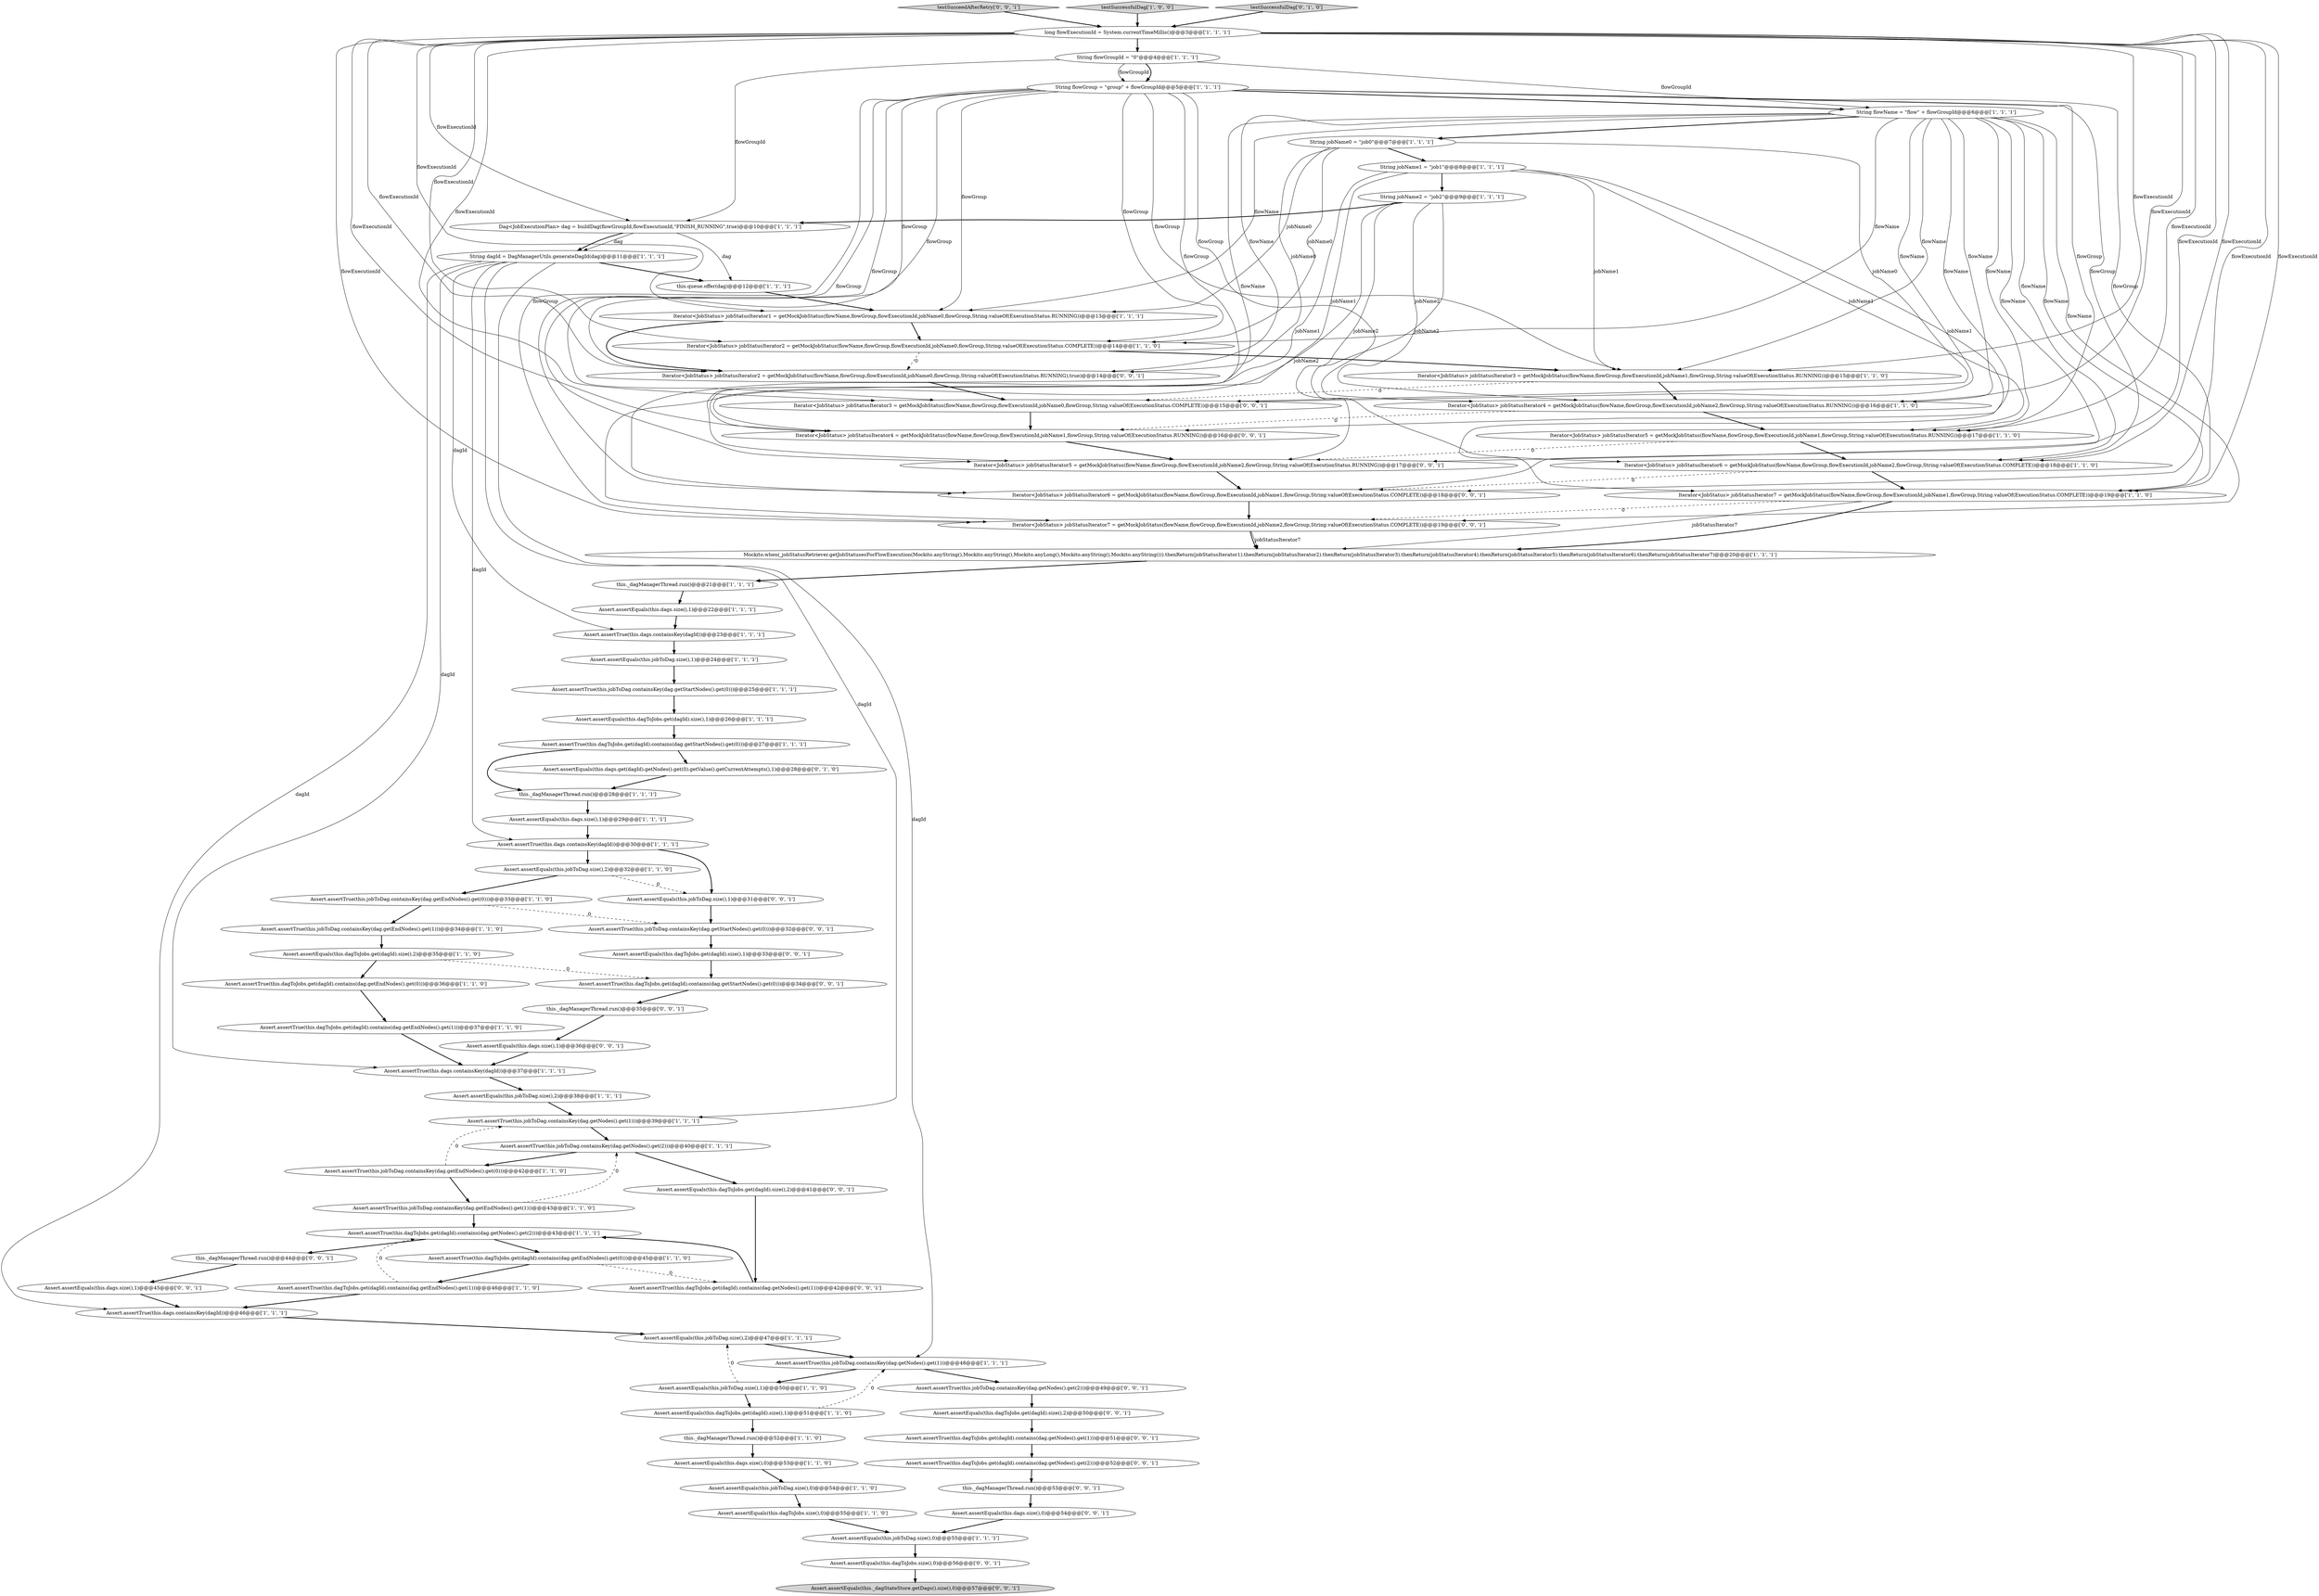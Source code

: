 digraph {
14 [style = filled, label = "String flowGroup = \"group\" + flowGroupId@@@5@@@['1', '1', '1']", fillcolor = white, shape = ellipse image = "AAA0AAABBB1BBB"];
42 [style = filled, label = "Assert.assertTrue(this.jobToDag.containsKey(dag.getEndNodes().get(0)))@@@42@@@['1', '1', '0']", fillcolor = white, shape = ellipse image = "AAA0AAABBB1BBB"];
65 [style = filled, label = "this._dagManagerThread.run()@@@35@@@['0', '0', '1']", fillcolor = white, shape = ellipse image = "AAA0AAABBB3BBB"];
73 [style = filled, label = "Assert.assertEquals(this.dags.size(),0)@@@54@@@['0', '0', '1']", fillcolor = white, shape = ellipse image = "AAA0AAABBB3BBB"];
24 [style = filled, label = "String jobName2 = \"job2\"@@@9@@@['1', '1', '1']", fillcolor = white, shape = ellipse image = "AAA0AAABBB1BBB"];
0 [style = filled, label = "Iterator<JobStatus> jobStatusIterator5 = getMockJobStatus(flowName,flowGroup,flowExecutionId,jobName1,flowGroup,String.valueOf(ExecutionStatus.RUNNING))@@@17@@@['1', '1', '0']", fillcolor = white, shape = ellipse image = "AAA0AAABBB1BBB"];
38 [style = filled, label = "Assert.assertEquals(this.dagToJobs.get(dagId).size(),1)@@@26@@@['1', '1', '1']", fillcolor = white, shape = ellipse image = "AAA0AAABBB1BBB"];
16 [style = filled, label = "Dag<JobExecutionPlan> dag = buildDag(flowGroupId,flowExecutionId,\"FINISH_RUNNING\",true)@@@10@@@['1', '1', '1']", fillcolor = white, shape = ellipse image = "AAA0AAABBB1BBB"];
10 [style = filled, label = "Assert.assertEquals(this.jobToDag.size(),1)@@@50@@@['1', '1', '0']", fillcolor = white, shape = ellipse image = "AAA0AAABBB1BBB"];
32 [style = filled, label = "Assert.assertTrue(this.jobToDag.containsKey(dag.getNodes().get(1)))@@@48@@@['1', '1', '1']", fillcolor = white, shape = ellipse image = "AAA0AAABBB1BBB"];
41 [style = filled, label = "Iterator<JobStatus> jobStatusIterator4 = getMockJobStatus(flowName,flowGroup,flowExecutionId,jobName2,flowGroup,String.valueOf(ExecutionStatus.RUNNING))@@@16@@@['1', '1', '0']", fillcolor = white, shape = ellipse image = "AAA0AAABBB1BBB"];
57 [style = filled, label = "testSucceedAfterRetry['0', '0', '1']", fillcolor = lightgray, shape = diamond image = "AAA0AAABBB3BBB"];
79 [style = filled, label = "Assert.assertEquals(this.jobToDag.size(),1)@@@31@@@['0', '0', '1']", fillcolor = white, shape = ellipse image = "AAA0AAABBB3BBB"];
46 [style = filled, label = "this._dagManagerThread.run()@@@52@@@['1', '1', '0']", fillcolor = white, shape = ellipse image = "AAA0AAABBB1BBB"];
4 [style = filled, label = "testSuccessfulDag['1', '0', '0']", fillcolor = lightgray, shape = diamond image = "AAA0AAABBB1BBB"];
15 [style = filled, label = "Assert.assertTrue(this.jobToDag.containsKey(dag.getEndNodes().get(1)))@@@34@@@['1', '1', '0']", fillcolor = white, shape = ellipse image = "AAA0AAABBB1BBB"];
37 [style = filled, label = "String dagId = DagManagerUtils.generateDagId(dag)@@@11@@@['1', '1', '1']", fillcolor = white, shape = ellipse image = "AAA0AAABBB1BBB"];
58 [style = filled, label = "Assert.assertEquals(this.dags.size(),1)@@@45@@@['0', '0', '1']", fillcolor = white, shape = ellipse image = "AAA0AAABBB3BBB"];
71 [style = filled, label = "Assert.assertTrue(this.dagToJobs.get(dagId).contains(dag.getNodes().get(1)))@@@51@@@['0', '0', '1']", fillcolor = white, shape = ellipse image = "AAA0AAABBB3BBB"];
75 [style = filled, label = "Iterator<JobStatus> jobStatusIterator2 = getMockJobStatus(flowName,flowGroup,flowExecutionId,jobName0,flowGroup,String.valueOf(ExecutionStatus.RUNNING),true)@@@14@@@['0', '0', '1']", fillcolor = white, shape = ellipse image = "AAA0AAABBB3BBB"];
1 [style = filled, label = "Iterator<JobStatus> jobStatusIterator7 = getMockJobStatus(flowName,flowGroup,flowExecutionId,jobName1,flowGroup,String.valueOf(ExecutionStatus.COMPLETE))@@@19@@@['1', '1', '0']", fillcolor = white, shape = ellipse image = "AAA0AAABBB1BBB"];
27 [style = filled, label = "Assert.assertTrue(this.dags.containsKey(dagId))@@@46@@@['1', '1', '1']", fillcolor = white, shape = ellipse image = "AAA0AAABBB1BBB"];
31 [style = filled, label = "Assert.assertTrue(this.jobToDag.containsKey(dag.getNodes().get(1)))@@@39@@@['1', '1', '1']", fillcolor = white, shape = ellipse image = "AAA0AAABBB1BBB"];
39 [style = filled, label = "Assert.assertTrue(this.dags.containsKey(dagId))@@@37@@@['1', '1', '1']", fillcolor = white, shape = ellipse image = "AAA0AAABBB1BBB"];
34 [style = filled, label = "Assert.assertEquals(this.dags.size(),1)@@@29@@@['1', '1', '1']", fillcolor = white, shape = ellipse image = "AAA0AAABBB1BBB"];
33 [style = filled, label = "Assert.assertEquals(this.jobToDag.size(),0)@@@55@@@['1', '1', '1']", fillcolor = white, shape = ellipse image = "AAA0AAABBB1BBB"];
78 [style = filled, label = "Iterator<JobStatus> jobStatusIterator5 = getMockJobStatus(flowName,flowGroup,flowExecutionId,jobName2,flowGroup,String.valueOf(ExecutionStatus.RUNNING))@@@17@@@['0', '0', '1']", fillcolor = white, shape = ellipse image = "AAA0AAABBB3BBB"];
30 [style = filled, label = "Assert.assertEquals(this.dagToJobs.get(dagId).size(),2)@@@35@@@['1', '1', '0']", fillcolor = white, shape = ellipse image = "AAA0AAABBB1BBB"];
52 [style = filled, label = "Assert.assertTrue(this.dags.containsKey(dagId))@@@23@@@['1', '1', '1']", fillcolor = white, shape = ellipse image = "AAA0AAABBB1BBB"];
28 [style = filled, label = "this.queue.offer(dag)@@@12@@@['1', '1', '1']", fillcolor = white, shape = ellipse image = "AAA0AAABBB1BBB"];
59 [style = filled, label = "Assert.assertEquals(this._dagStateStore.getDags().size(),0)@@@57@@@['0', '0', '1']", fillcolor = lightgray, shape = ellipse image = "AAA0AAABBB3BBB"];
29 [style = filled, label = "Assert.assertEquals(this.jobToDag.size(),1)@@@24@@@['1', '1', '1']", fillcolor = white, shape = ellipse image = "AAA0AAABBB1BBB"];
17 [style = filled, label = "long flowExecutionId = System.currentTimeMillis()@@@3@@@['1', '1', '1']", fillcolor = white, shape = ellipse image = "AAA0AAABBB1BBB"];
51 [style = filled, label = "this._dagManagerThread.run()@@@28@@@['1', '1', '1']", fillcolor = white, shape = ellipse image = "AAA0AAABBB1BBB"];
11 [style = filled, label = "Assert.assertEquals(this.dagToJobs.size(),0)@@@55@@@['1', '1', '0']", fillcolor = white, shape = ellipse image = "AAA0AAABBB1BBB"];
40 [style = filled, label = "Assert.assertEquals(this.jobToDag.size(),2)@@@32@@@['1', '1', '0']", fillcolor = white, shape = ellipse image = "AAA0AAABBB1BBB"];
48 [style = filled, label = "String jobName1 = \"job1\"@@@8@@@['1', '1', '1']", fillcolor = white, shape = ellipse image = "AAA0AAABBB1BBB"];
21 [style = filled, label = "Assert.assertTrue(this.jobToDag.containsKey(dag.getNodes().get(2)))@@@40@@@['1', '1', '1']", fillcolor = white, shape = ellipse image = "AAA0AAABBB1BBB"];
43 [style = filled, label = "Assert.assertEquals(this.dags.size(),0)@@@53@@@['1', '1', '0']", fillcolor = white, shape = ellipse image = "AAA0AAABBB1BBB"];
25 [style = filled, label = "Assert.assertTrue(this.dagToJobs.get(dagId).contains(dag.getEndNodes().get(1)))@@@46@@@['1', '1', '0']", fillcolor = white, shape = ellipse image = "AAA0AAABBB1BBB"];
53 [style = filled, label = "this._dagManagerThread.run()@@@21@@@['1', '1', '1']", fillcolor = white, shape = ellipse image = "AAA0AAABBB1BBB"];
76 [style = filled, label = "this._dagManagerThread.run()@@@53@@@['0', '0', '1']", fillcolor = white, shape = ellipse image = "AAA0AAABBB3BBB"];
69 [style = filled, label = "Assert.assertTrue(this.jobToDag.containsKey(dag.getStartNodes().get(0)))@@@32@@@['0', '0', '1']", fillcolor = white, shape = ellipse image = "AAA0AAABBB3BBB"];
20 [style = filled, label = "Assert.assertTrue(this.jobToDag.containsKey(dag.getStartNodes().get(0)))@@@25@@@['1', '1', '1']", fillcolor = white, shape = ellipse image = "AAA0AAABBB1BBB"];
55 [style = filled, label = "Assert.assertEquals(this.dags.get(dagId).getNodes().get(0).getValue().getCurrentAttempts(),1)@@@28@@@['0', '1', '0']", fillcolor = white, shape = ellipse image = "AAA1AAABBB2BBB"];
67 [style = filled, label = "Iterator<JobStatus> jobStatusIterator3 = getMockJobStatus(flowName,flowGroup,flowExecutionId,jobName0,flowGroup,String.valueOf(ExecutionStatus.COMPLETE))@@@15@@@['0', '0', '1']", fillcolor = white, shape = ellipse image = "AAA0AAABBB3BBB"];
56 [style = filled, label = "Assert.assertEquals(this.dagToJobs.get(dagId).size(),2)@@@41@@@['0', '0', '1']", fillcolor = white, shape = ellipse image = "AAA0AAABBB3BBB"];
54 [style = filled, label = "testSuccessfulDag['0', '1', '0']", fillcolor = lightgray, shape = diamond image = "AAA0AAABBB2BBB"];
60 [style = filled, label = "Assert.assertEquals(this.dagToJobs.size(),0)@@@56@@@['0', '0', '1']", fillcolor = white, shape = ellipse image = "AAA0AAABBB3BBB"];
9 [style = filled, label = "Assert.assertTrue(this.dagToJobs.get(dagId).contains(dag.getStartNodes().get(0)))@@@27@@@['1', '1', '1']", fillcolor = white, shape = ellipse image = "AAA0AAABBB1BBB"];
47 [style = filled, label = "Assert.assertEquals(this.jobToDag.size(),0)@@@54@@@['1', '1', '0']", fillcolor = white, shape = ellipse image = "AAA0AAABBB1BBB"];
8 [style = filled, label = "String flowGroupId = \"0\"@@@4@@@['1', '1', '1']", fillcolor = white, shape = ellipse image = "AAA0AAABBB1BBB"];
22 [style = filled, label = "Assert.assertTrue(this.dags.containsKey(dagId))@@@30@@@['1', '1', '1']", fillcolor = white, shape = ellipse image = "AAA0AAABBB1BBB"];
2 [style = filled, label = "Iterator<JobStatus> jobStatusIterator2 = getMockJobStatus(flowName,flowGroup,flowExecutionId,jobName0,flowGroup,String.valueOf(ExecutionStatus.COMPLETE))@@@14@@@['1', '1', '0']", fillcolor = white, shape = ellipse image = "AAA0AAABBB1BBB"];
63 [style = filled, label = "Assert.assertTrue(this.dagToJobs.get(dagId).contains(dag.getStartNodes().get(0)))@@@34@@@['0', '0', '1']", fillcolor = white, shape = ellipse image = "AAA0AAABBB3BBB"];
45 [style = filled, label = "Assert.assertTrue(this.dagToJobs.get(dagId).contains(dag.getNodes().get(2)))@@@43@@@['1', '1', '1']", fillcolor = white, shape = ellipse image = "AAA0AAABBB1BBB"];
50 [style = filled, label = "Iterator<JobStatus> jobStatusIterator6 = getMockJobStatus(flowName,flowGroup,flowExecutionId,jobName2,flowGroup,String.valueOf(ExecutionStatus.COMPLETE))@@@18@@@['1', '1', '0']", fillcolor = white, shape = ellipse image = "AAA0AAABBB1BBB"];
26 [style = filled, label = "Assert.assertTrue(this.dagToJobs.get(dagId).contains(dag.getEndNodes().get(0)))@@@36@@@['1', '1', '0']", fillcolor = white, shape = ellipse image = "AAA0AAABBB1BBB"];
64 [style = filled, label = "Assert.assertEquals(this.dagToJobs.get(dagId).size(),1)@@@33@@@['0', '0', '1']", fillcolor = white, shape = ellipse image = "AAA0AAABBB3BBB"];
74 [style = filled, label = "Iterator<JobStatus> jobStatusIterator7 = getMockJobStatus(flowName,flowGroup,flowExecutionId,jobName2,flowGroup,String.valueOf(ExecutionStatus.COMPLETE))@@@19@@@['0', '0', '1']", fillcolor = white, shape = ellipse image = "AAA0AAABBB3BBB"];
19 [style = filled, label = "Assert.assertEquals(this.jobToDag.size(),2)@@@47@@@['1', '1', '1']", fillcolor = white, shape = ellipse image = "AAA0AAABBB1BBB"];
49 [style = filled, label = "Assert.assertTrue(this.dagToJobs.get(dagId).contains(dag.getEndNodes().get(0)))@@@45@@@['1', '1', '0']", fillcolor = white, shape = ellipse image = "AAA0AAABBB1BBB"];
13 [style = filled, label = "Assert.assertTrue(this.jobToDag.containsKey(dag.getEndNodes().get(0)))@@@33@@@['1', '1', '0']", fillcolor = white, shape = ellipse image = "AAA0AAABBB1BBB"];
66 [style = filled, label = "Assert.assertTrue(this.dagToJobs.get(dagId).contains(dag.getNodes().get(1)))@@@42@@@['0', '0', '1']", fillcolor = white, shape = ellipse image = "AAA0AAABBB3BBB"];
35 [style = filled, label = "Assert.assertEquals(this.jobToDag.size(),2)@@@38@@@['1', '1', '1']", fillcolor = white, shape = ellipse image = "AAA0AAABBB1BBB"];
62 [style = filled, label = "Iterator<JobStatus> jobStatusIterator4 = getMockJobStatus(flowName,flowGroup,flowExecutionId,jobName1,flowGroup,String.valueOf(ExecutionStatus.RUNNING))@@@16@@@['0', '0', '1']", fillcolor = white, shape = ellipse image = "AAA0AAABBB3BBB"];
72 [style = filled, label = "Iterator<JobStatus> jobStatusIterator6 = getMockJobStatus(flowName,flowGroup,flowExecutionId,jobName1,flowGroup,String.valueOf(ExecutionStatus.COMPLETE))@@@18@@@['0', '0', '1']", fillcolor = white, shape = ellipse image = "AAA0AAABBB3BBB"];
70 [style = filled, label = "this._dagManagerThread.run()@@@44@@@['0', '0', '1']", fillcolor = white, shape = ellipse image = "AAA0AAABBB3BBB"];
5 [style = filled, label = "Mockito.when(_jobStatusRetriever.getJobStatusesForFlowExecution(Mockito.anyString(),Mockito.anyString(),Mockito.anyLong(),Mockito.anyString(),Mockito.anyString())).thenReturn(jobStatusIterator1).thenReturn(jobStatusIterator2).thenReturn(jobStatusIterator3).thenReturn(jobStatusIterator4).thenReturn(jobStatusIterator5).thenReturn(jobStatusIterator6).thenReturn(jobStatusIterator7)@@@20@@@['1', '1', '1']", fillcolor = white, shape = ellipse image = "AAA0AAABBB1BBB"];
68 [style = filled, label = "Assert.assertEquals(this.dags.size(),1)@@@36@@@['0', '0', '1']", fillcolor = white, shape = ellipse image = "AAA0AAABBB3BBB"];
7 [style = filled, label = "Assert.assertEquals(this.dagToJobs.get(dagId).size(),1)@@@51@@@['1', '1', '0']", fillcolor = white, shape = ellipse image = "AAA0AAABBB1BBB"];
80 [style = filled, label = "Assert.assertTrue(this.jobToDag.containsKey(dag.getNodes().get(2)))@@@49@@@['0', '0', '1']", fillcolor = white, shape = ellipse image = "AAA0AAABBB3BBB"];
3 [style = filled, label = "String jobName0 = \"job0\"@@@7@@@['1', '1', '1']", fillcolor = white, shape = ellipse image = "AAA0AAABBB1BBB"];
44 [style = filled, label = "Assert.assertEquals(this.dags.size(),1)@@@22@@@['1', '1', '1']", fillcolor = white, shape = ellipse image = "AAA0AAABBB1BBB"];
6 [style = filled, label = "Iterator<JobStatus> jobStatusIterator3 = getMockJobStatus(flowName,flowGroup,flowExecutionId,jobName1,flowGroup,String.valueOf(ExecutionStatus.RUNNING))@@@15@@@['1', '1', '0']", fillcolor = white, shape = ellipse image = "AAA0AAABBB1BBB"];
18 [style = filled, label = "Assert.assertTrue(this.dagToJobs.get(dagId).contains(dag.getEndNodes().get(1)))@@@37@@@['1', '1', '0']", fillcolor = white, shape = ellipse image = "AAA0AAABBB1BBB"];
23 [style = filled, label = "String flowName = \"flow\" + flowGroupId@@@6@@@['1', '1', '1']", fillcolor = white, shape = ellipse image = "AAA0AAABBB1BBB"];
12 [style = filled, label = "Iterator<JobStatus> jobStatusIterator1 = getMockJobStatus(flowName,flowGroup,flowExecutionId,jobName0,flowGroup,String.valueOf(ExecutionStatus.RUNNING))@@@13@@@['1', '1', '1']", fillcolor = white, shape = ellipse image = "AAA0AAABBB1BBB"];
61 [style = filled, label = "Assert.assertEquals(this.dagToJobs.get(dagId).size(),2)@@@50@@@['0', '0', '1']", fillcolor = white, shape = ellipse image = "AAA0AAABBB3BBB"];
36 [style = filled, label = "Assert.assertTrue(this.jobToDag.containsKey(dag.getEndNodes().get(1)))@@@43@@@['1', '1', '0']", fillcolor = white, shape = ellipse image = "AAA0AAABBB1BBB"];
77 [style = filled, label = "Assert.assertTrue(this.dagToJobs.get(dagId).contains(dag.getNodes().get(2)))@@@52@@@['0', '0', '1']", fillcolor = white, shape = ellipse image = "AAA0AAABBB3BBB"];
2->75 [style = dashed, label="0"];
50->72 [style = dashed, label="0"];
79->69 [style = bold, label=""];
8->14 [style = bold, label=""];
14->2 [style = solid, label="flowGroup"];
45->70 [style = bold, label=""];
17->72 [style = solid, label="flowExecutionId"];
9->51 [style = bold, label=""];
57->17 [style = bold, label=""];
8->23 [style = solid, label="flowGroupId"];
1->5 [style = solid, label="jobStatusIterator7"];
48->6 [style = solid, label="jobName1"];
3->67 [style = solid, label="jobName0"];
5->53 [style = bold, label=""];
53->44 [style = bold, label=""];
37->32 [style = solid, label="dagId"];
14->72 [style = solid, label="flowGroup"];
3->75 [style = solid, label="jobName0"];
40->13 [style = bold, label=""];
14->0 [style = solid, label="flowGroup"];
16->28 [style = solid, label="dag"];
6->67 [style = dashed, label="0"];
13->69 [style = dashed, label="0"];
37->28 [style = bold, label=""];
14->62 [style = solid, label="flowGroup"];
22->40 [style = bold, label=""];
23->62 [style = solid, label="flowName"];
37->31 [style = solid, label="dagId"];
17->0 [style = solid, label="flowExecutionId"];
17->8 [style = bold, label=""];
65->68 [style = bold, label=""];
14->6 [style = solid, label="flowGroup"];
25->45 [style = dashed, label="0"];
27->19 [style = bold, label=""];
23->0 [style = solid, label="flowName"];
60->59 [style = bold, label=""];
23->78 [style = solid, label="flowName"];
14->67 [style = solid, label="flowGroup"];
64->63 [style = bold, label=""];
8->14 [style = solid, label="flowGroupId"];
14->50 [style = solid, label="flowGroup"];
42->31 [style = dashed, label="0"];
14->74 [style = solid, label="flowGroup"];
36->45 [style = bold, label=""];
1->5 [style = bold, label=""];
31->21 [style = bold, label=""];
23->50 [style = solid, label="flowName"];
23->12 [style = solid, label="flowName"];
9->55 [style = bold, label=""];
74->5 [style = solid, label="jobStatusIterator7"];
30->26 [style = bold, label=""];
26->18 [style = bold, label=""];
80->61 [style = bold, label=""];
37->27 [style = solid, label="dagId"];
21->42 [style = bold, label=""];
48->1 [style = solid, label="jobName1"];
36->21 [style = dashed, label="0"];
16->37 [style = solid, label="dag"];
49->66 [style = dashed, label="0"];
39->35 [style = bold, label=""];
7->32 [style = dashed, label="0"];
17->50 [style = solid, label="flowExecutionId"];
19->32 [style = bold, label=""];
4->17 [style = bold, label=""];
52->29 [style = bold, label=""];
14->1 [style = solid, label="flowGroup"];
24->78 [style = solid, label="jobName2"];
7->46 [style = bold, label=""];
23->2 [style = solid, label="flowName"];
40->79 [style = dashed, label="0"];
38->9 [style = bold, label=""];
30->63 [style = dashed, label="0"];
22->79 [style = bold, label=""];
10->7 [style = bold, label=""];
54->17 [style = bold, label=""];
32->10 [style = bold, label=""];
0->78 [style = dashed, label="0"];
17->41 [style = solid, label="flowExecutionId"];
50->1 [style = bold, label=""];
37->52 [style = solid, label="dagId"];
58->27 [style = bold, label=""];
14->23 [style = bold, label=""];
61->71 [style = bold, label=""];
34->22 [style = bold, label=""];
73->33 [style = bold, label=""];
25->27 [style = bold, label=""];
48->24 [style = bold, label=""];
77->76 [style = bold, label=""];
17->16 [style = solid, label="flowExecutionId"];
33->60 [style = bold, label=""];
6->41 [style = bold, label=""];
44->52 [style = bold, label=""];
46->43 [style = bold, label=""];
67->62 [style = bold, label=""];
70->58 [style = bold, label=""];
69->64 [style = bold, label=""];
15->30 [style = bold, label=""];
13->15 [style = bold, label=""];
35->31 [style = bold, label=""];
24->74 [style = solid, label="jobName2"];
12->2 [style = bold, label=""];
72->74 [style = bold, label=""];
18->39 [style = bold, label=""];
17->78 [style = solid, label="flowExecutionId"];
17->6 [style = solid, label="flowExecutionId"];
16->37 [style = bold, label=""];
0->50 [style = bold, label=""];
41->0 [style = bold, label=""];
51->34 [style = bold, label=""];
14->75 [style = solid, label="flowGroup"];
14->41 [style = solid, label="flowGroup"];
76->73 [style = bold, label=""];
1->74 [style = dashed, label="0"];
17->74 [style = solid, label="flowExecutionId"];
23->67 [style = solid, label="flowName"];
24->50 [style = solid, label="jobName2"];
24->16 [style = bold, label=""];
8->16 [style = solid, label="flowGroupId"];
78->72 [style = bold, label=""];
48->62 [style = solid, label="jobName1"];
23->1 [style = solid, label="flowName"];
3->48 [style = bold, label=""];
42->36 [style = bold, label=""];
68->39 [style = bold, label=""];
2->6 [style = bold, label=""];
17->1 [style = solid, label="flowExecutionId"];
17->67 [style = solid, label="flowExecutionId"];
17->62 [style = solid, label="flowExecutionId"];
17->2 [style = solid, label="flowExecutionId"];
23->74 [style = solid, label="flowName"];
24->41 [style = solid, label="jobName2"];
47->11 [style = bold, label=""];
29->20 [style = bold, label=""];
21->56 [style = bold, label=""];
23->3 [style = bold, label=""];
23->72 [style = solid, label="flowName"];
49->25 [style = bold, label=""];
14->12 [style = solid, label="flowGroup"];
11->33 [style = bold, label=""];
28->12 [style = bold, label=""];
23->75 [style = solid, label="flowName"];
12->75 [style = bold, label=""];
55->51 [style = bold, label=""];
43->47 [style = bold, label=""];
48->72 [style = solid, label="jobName1"];
75->67 [style = bold, label=""];
74->5 [style = bold, label=""];
48->0 [style = solid, label="jobName1"];
45->49 [style = bold, label=""];
56->66 [style = bold, label=""];
71->77 [style = bold, label=""];
17->75 [style = solid, label="flowExecutionId"];
62->78 [style = bold, label=""];
63->65 [style = bold, label=""];
23->41 [style = solid, label="flowName"];
20->38 [style = bold, label=""];
32->80 [style = bold, label=""];
41->62 [style = dashed, label="0"];
10->19 [style = dashed, label="0"];
37->39 [style = solid, label="dagId"];
37->22 [style = solid, label="dagId"];
3->2 [style = solid, label="jobName0"];
17->12 [style = solid, label="flowExecutionId"];
23->6 [style = solid, label="flowName"];
66->45 [style = bold, label=""];
3->12 [style = solid, label="jobName0"];
14->78 [style = solid, label="flowGroup"];
}
